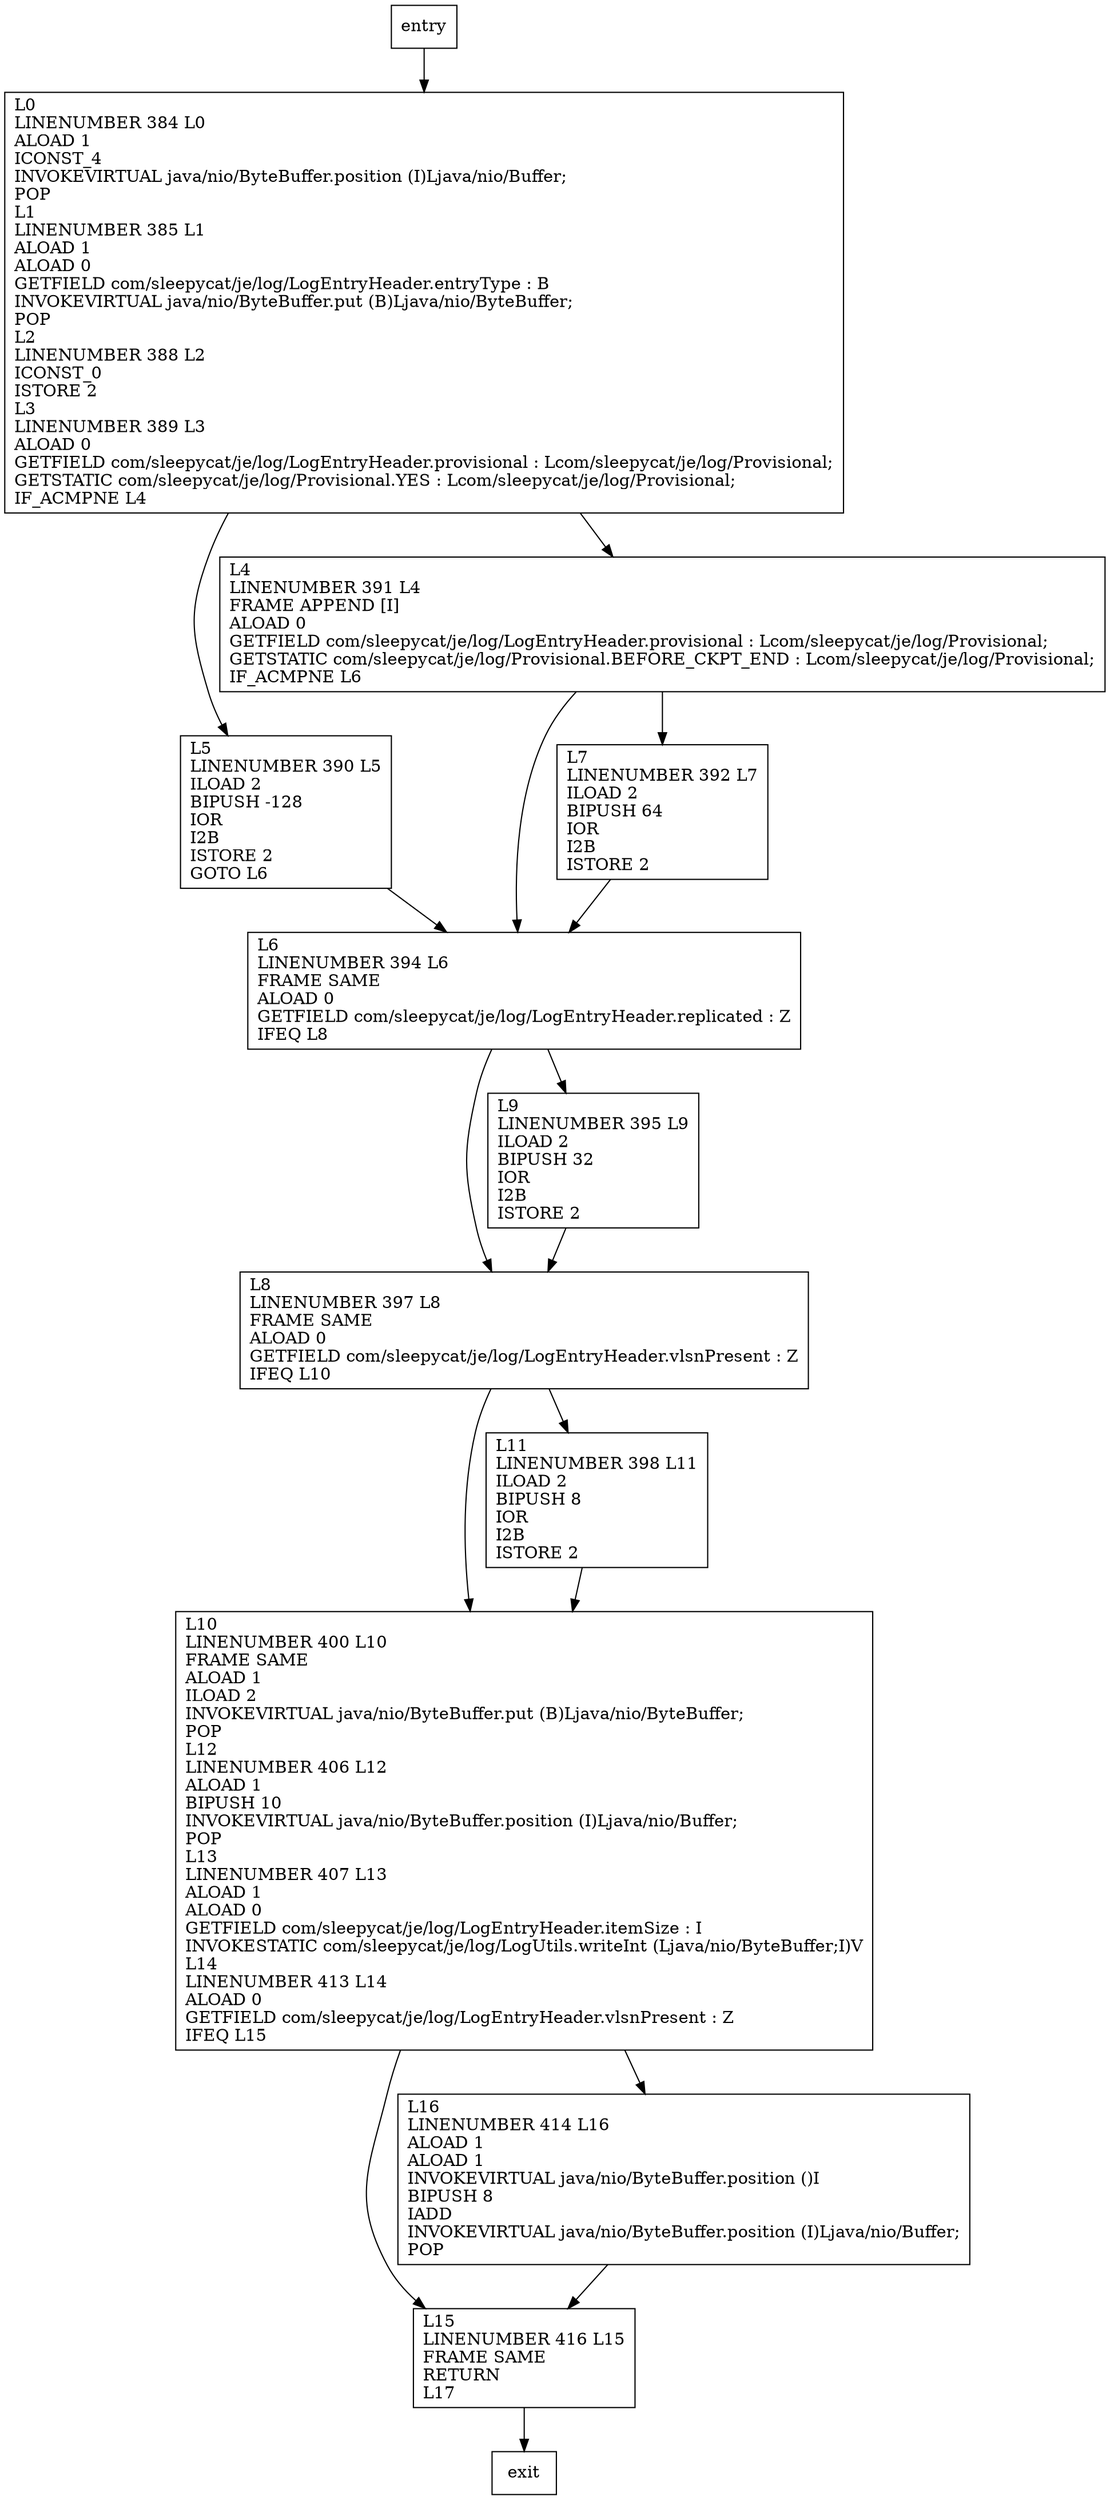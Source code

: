 digraph writeToLog {
node [shape=record];
1905638370 [label="L5\lLINENUMBER 390 L5\lILOAD 2\lBIPUSH -128\lIOR\lI2B\lISTORE 2\lGOTO L6\l"];
985947315 [label="L15\lLINENUMBER 416 L15\lFRAME SAME\lRETURN\lL17\l"];
1729224047 [label="L6\lLINENUMBER 394 L6\lFRAME SAME\lALOAD 0\lGETFIELD com/sleepycat/je/log/LogEntryHeader.replicated : Z\lIFEQ L8\l"];
1630828048 [label="L0\lLINENUMBER 384 L0\lALOAD 1\lICONST_4\lINVOKEVIRTUAL java/nio/ByteBuffer.position (I)Ljava/nio/Buffer;\lPOP\lL1\lLINENUMBER 385 L1\lALOAD 1\lALOAD 0\lGETFIELD com/sleepycat/je/log/LogEntryHeader.entryType : B\lINVOKEVIRTUAL java/nio/ByteBuffer.put (B)Ljava/nio/ByteBuffer;\lPOP\lL2\lLINENUMBER 388 L2\lICONST_0\lISTORE 2\lL3\lLINENUMBER 389 L3\lALOAD 0\lGETFIELD com/sleepycat/je/log/LogEntryHeader.provisional : Lcom/sleepycat/je/log/Provisional;\lGETSTATIC com/sleepycat/je/log/Provisional.YES : Lcom/sleepycat/je/log/Provisional;\lIF_ACMPNE L4\l"];
93516027 [label="L8\lLINENUMBER 397 L8\lFRAME SAME\lALOAD 0\lGETFIELD com/sleepycat/je/log/LogEntryHeader.vlsnPresent : Z\lIFEQ L10\l"];
683897976 [label="L10\lLINENUMBER 400 L10\lFRAME SAME\lALOAD 1\lILOAD 2\lINVOKEVIRTUAL java/nio/ByteBuffer.put (B)Ljava/nio/ByteBuffer;\lPOP\lL12\lLINENUMBER 406 L12\lALOAD 1\lBIPUSH 10\lINVOKEVIRTUAL java/nio/ByteBuffer.position (I)Ljava/nio/Buffer;\lPOP\lL13\lLINENUMBER 407 L13\lALOAD 1\lALOAD 0\lGETFIELD com/sleepycat/je/log/LogEntryHeader.itemSize : I\lINVOKESTATIC com/sleepycat/je/log/LogUtils.writeInt (Ljava/nio/ByteBuffer;I)V\lL14\lLINENUMBER 413 L14\lALOAD 0\lGETFIELD com/sleepycat/je/log/LogEntryHeader.vlsnPresent : Z\lIFEQ L15\l"];
1135691498 [label="L16\lLINENUMBER 414 L16\lALOAD 1\lALOAD 1\lINVOKEVIRTUAL java/nio/ByteBuffer.position ()I\lBIPUSH 8\lIADD\lINVOKEVIRTUAL java/nio/ByteBuffer.position (I)Ljava/nio/Buffer;\lPOP\l"];
1493434624 [label="L9\lLINENUMBER 395 L9\lILOAD 2\lBIPUSH 32\lIOR\lI2B\lISTORE 2\l"];
259383832 [label="L4\lLINENUMBER 391 L4\lFRAME APPEND [I]\lALOAD 0\lGETFIELD com/sleepycat/je/log/LogEntryHeader.provisional : Lcom/sleepycat/je/log/Provisional;\lGETSTATIC com/sleepycat/je/log/Provisional.BEFORE_CKPT_END : Lcom/sleepycat/je/log/Provisional;\lIF_ACMPNE L6\l"];
626504555 [label="L7\lLINENUMBER 392 L7\lILOAD 2\lBIPUSH 64\lIOR\lI2B\lISTORE 2\l"];
815224298 [label="L11\lLINENUMBER 398 L11\lILOAD 2\lBIPUSH 8\lIOR\lI2B\lISTORE 2\l"];
entry;
exit;
1905638370 -> 1729224047
1729224047 -> 93516027
1729224047 -> 1493434624
93516027 -> 683897976
93516027 -> 815224298
683897976 -> 985947315
683897976 -> 1135691498
1135691498 -> 985947315
259383832 -> 1729224047
259383832 -> 626504555
entry -> 1630828048
985947315 -> exit
1630828048 -> 1905638370
1630828048 -> 259383832
1493434624 -> 93516027
626504555 -> 1729224047
815224298 -> 683897976
}
